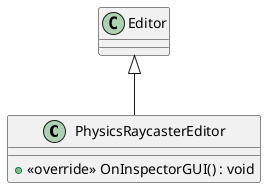 @startuml
class PhysicsRaycasterEditor {
    + <<override>> OnInspectorGUI() : void
}
Editor <|-- PhysicsRaycasterEditor
@enduml
